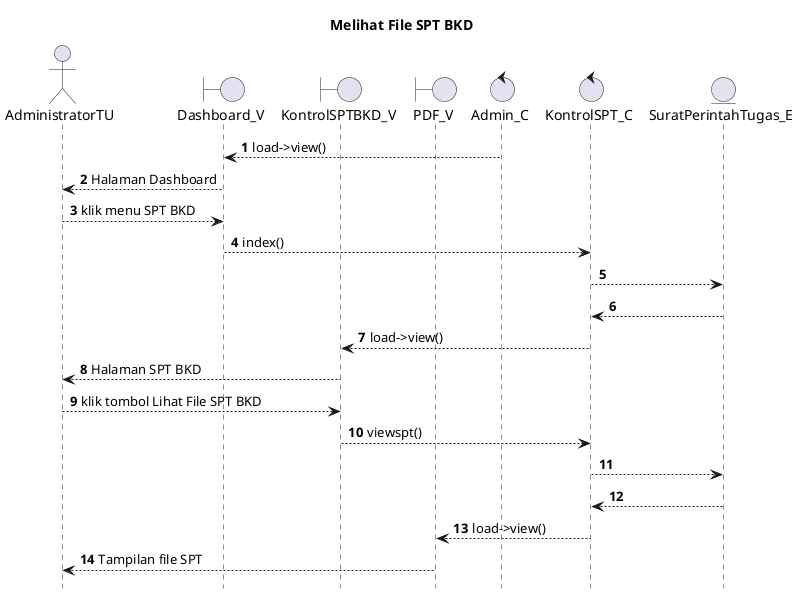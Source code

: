 @startuml

autonumber
hide footbox
title Melihat File SPT BKD

Actor AdministratorTU
boundary Dashboard_V
boundary KontrolSPTBKD_V
boundary PDF_V
control Admin_C
control KontrolSPT_C
Entity SuratPerintahTugas_E

Admin_C --> Dashboard_V: load->view()
Dashboard_V --> AdministratorTU: Halaman Dashboard
AdministratorTU --> Dashboard_V: klik menu SPT BKD
Dashboard_V --> KontrolSPT_C: index()
KontrolSPT_C --> SuratPerintahTugas_E:
    
    SuratPerintahTugas_E --> KontrolSPT_C:
    KontrolSPT_C --> KontrolSPTBKD_V: load->view()
    KontrolSPTBKD_V --> AdministratorTU: Halaman SPT BKD

AdministratorTU --> KontrolSPTBKD_V: klik tombol Lihat File SPT BKD
KontrolSPTBKD_V --> KontrolSPT_C: viewspt()
KontrolSPT_C --> SuratPerintahTugas_E:
   
    SuratPerintahTugas_E --> KontrolSPT_C:
    KontrolSPT_C --> PDF_V: load->view()
    PDF_V --> AdministratorTU: Tampilan file SPT

@enduml